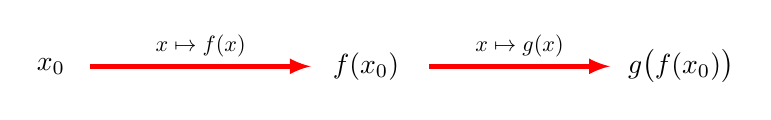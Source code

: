 \begin{tikzpicture}


 \node at (0,0) {$x_0$};
 \node at (4,0) {$f(x_0)$};
 \node at (8,0) {$g\big( f(x_0)\big)$};
 \draw[->,>=latex,ultra thick,red] (0.5,0) -- ++(2.8,0) node[midway,above,black,scale=0.8]{$x \mapsto f(x)$} ;
 \draw[->,>=latex,ultra thick,red] (4.8,0) -- ++(2.3,0) node[midway,above,black,scale=0.8]{$x \mapsto g(x)$} ;


\end{tikzpicture}
